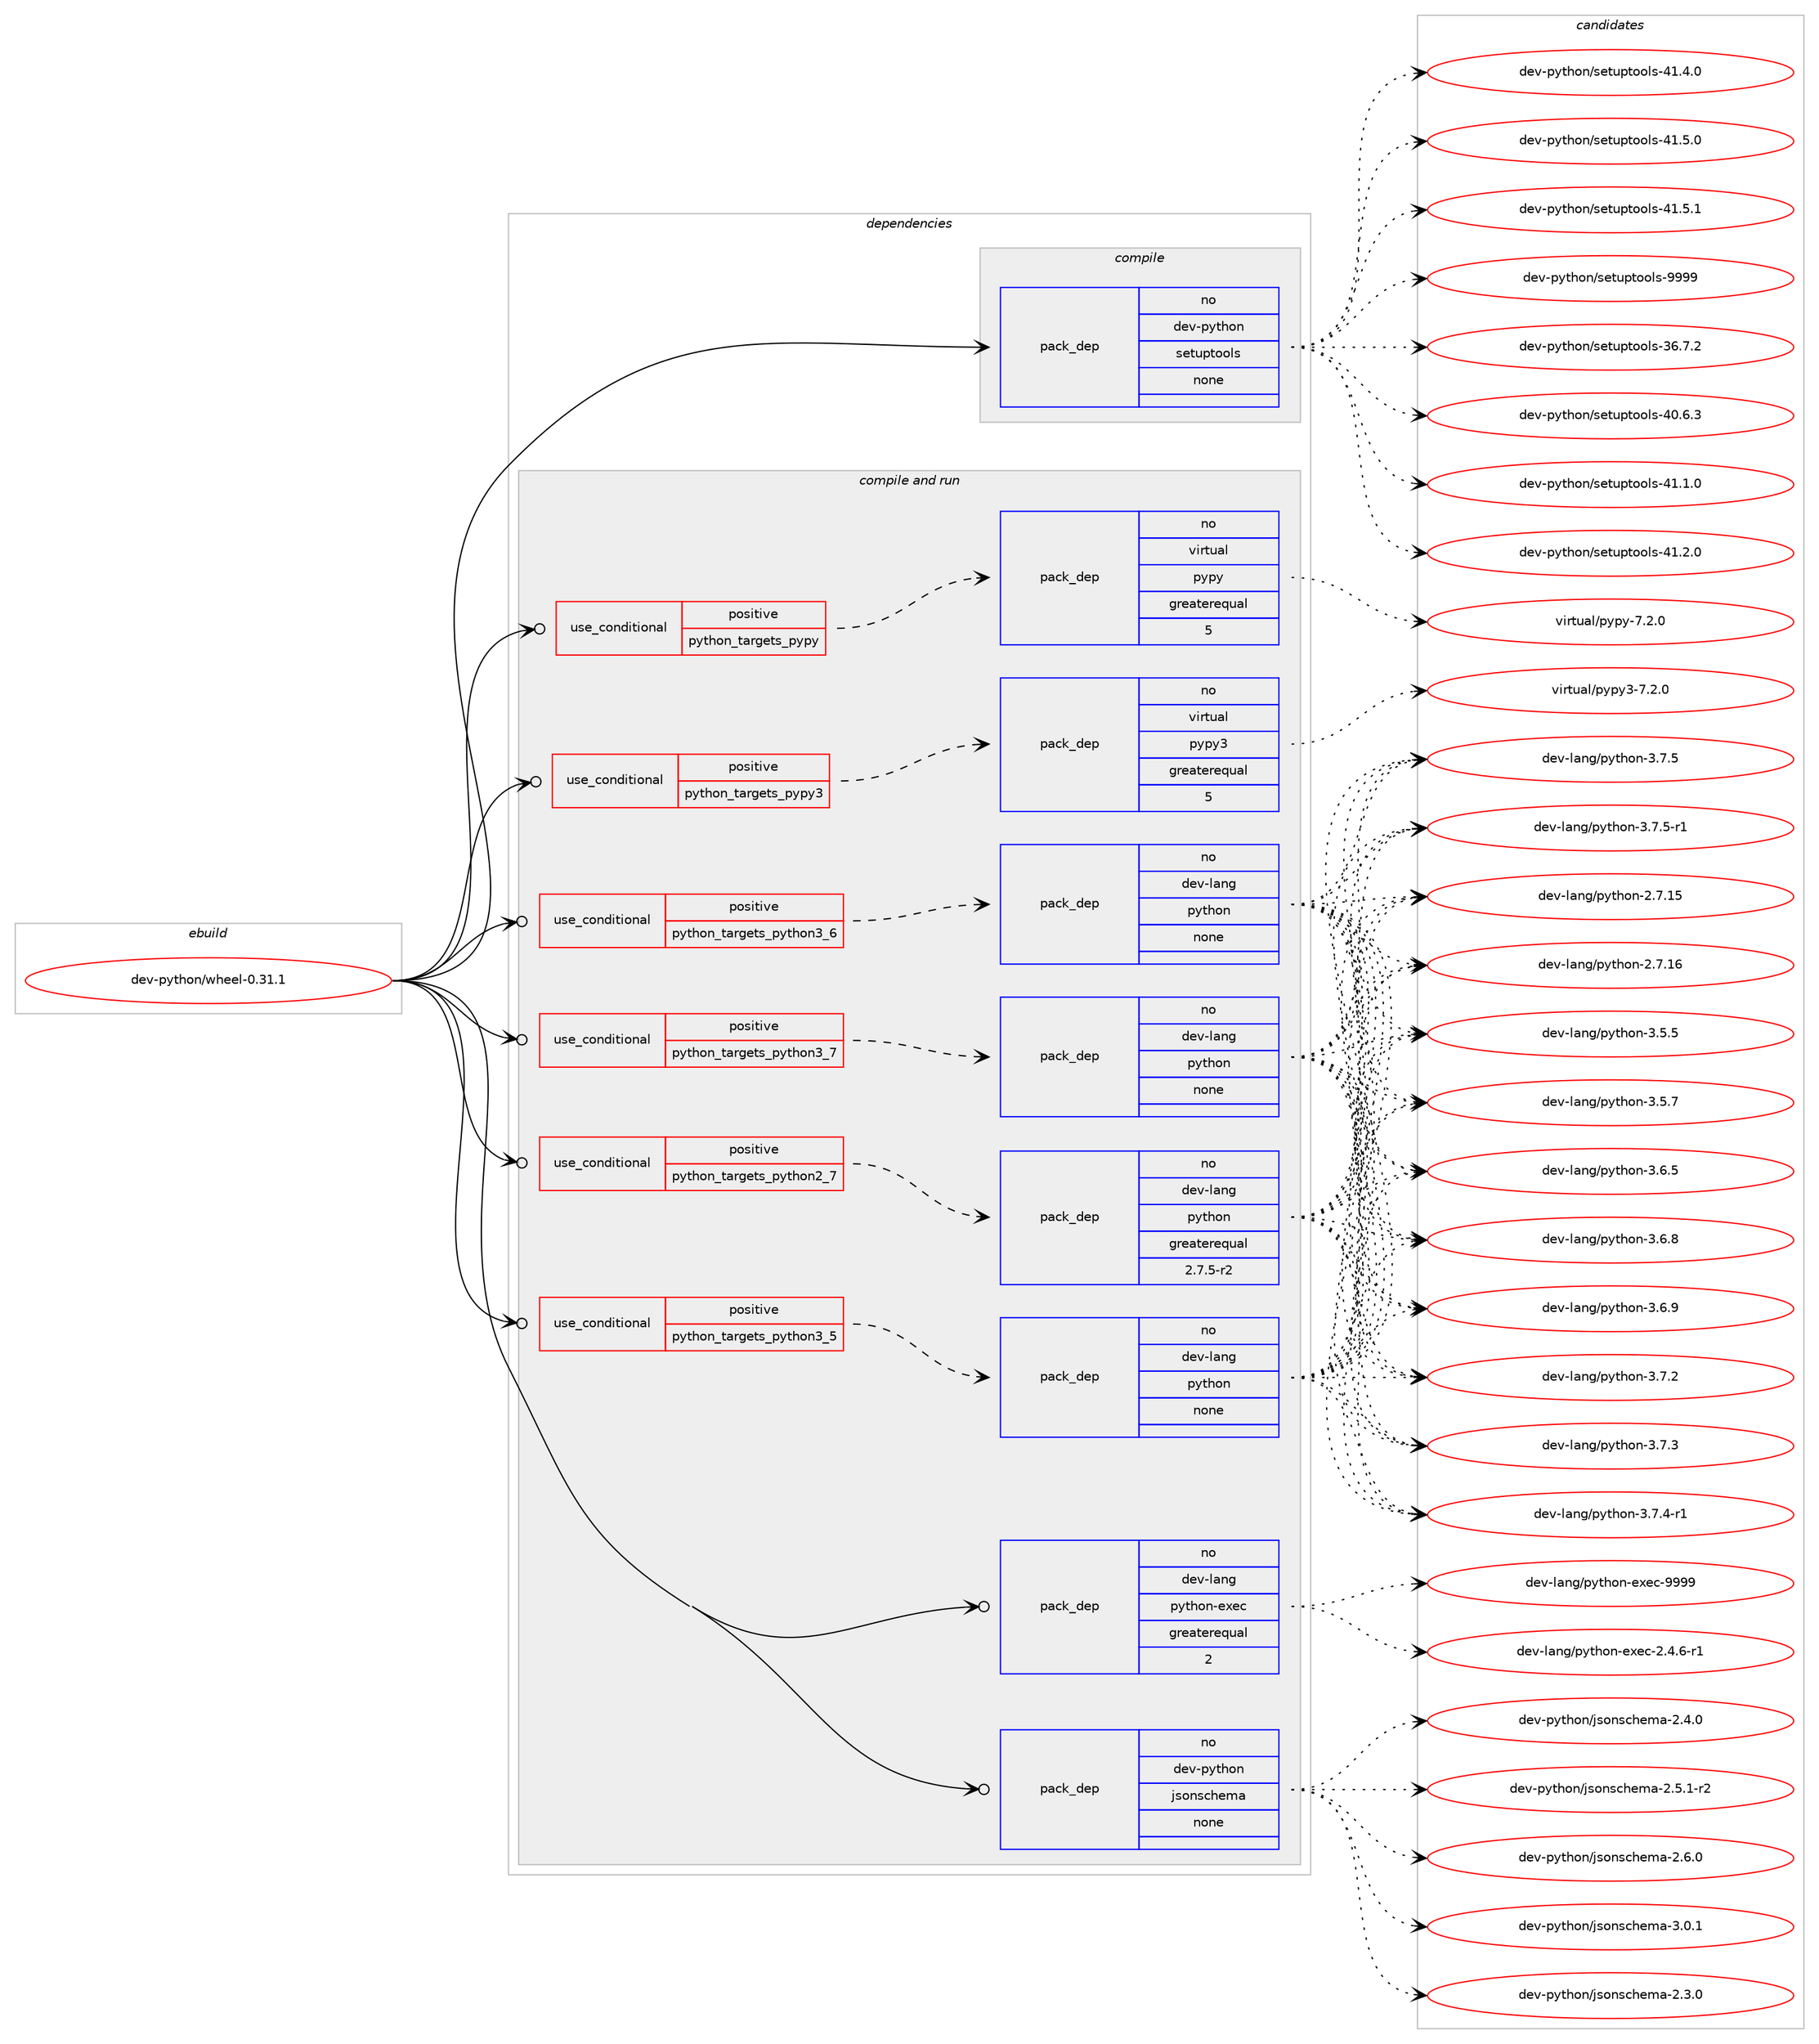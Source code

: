 digraph prolog {

# *************
# Graph options
# *************

newrank=true;
concentrate=true;
compound=true;
graph [rankdir=LR,fontname=Helvetica,fontsize=10,ranksep=1.5];#, ranksep=2.5, nodesep=0.2];
edge  [arrowhead=vee];
node  [fontname=Helvetica,fontsize=10];

# **********
# The ebuild
# **********

subgraph cluster_leftcol {
color=gray;
rank=same;
label=<<i>ebuild</i>>;
id [label="dev-python/wheel-0.31.1", color=red, width=4, href="../dev-python/wheel-0.31.1.svg"];
}

# ****************
# The dependencies
# ****************

subgraph cluster_midcol {
color=gray;
label=<<i>dependencies</i>>;
subgraph cluster_compile {
fillcolor="#eeeeee";
style=filled;
label=<<i>compile</i>>;
subgraph pack480579 {
dependency643908 [label=<<TABLE BORDER="0" CELLBORDER="1" CELLSPACING="0" CELLPADDING="4" WIDTH="220"><TR><TD ROWSPAN="6" CELLPADDING="30">pack_dep</TD></TR><TR><TD WIDTH="110">no</TD></TR><TR><TD>dev-python</TD></TR><TR><TD>setuptools</TD></TR><TR><TD>none</TD></TR><TR><TD></TD></TR></TABLE>>, shape=none, color=blue];
}
id:e -> dependency643908:w [weight=20,style="solid",arrowhead="vee"];
}
subgraph cluster_compileandrun {
fillcolor="#eeeeee";
style=filled;
label=<<i>compile and run</i>>;
subgraph cond151440 {
dependency643909 [label=<<TABLE BORDER="0" CELLBORDER="1" CELLSPACING="0" CELLPADDING="4"><TR><TD ROWSPAN="3" CELLPADDING="10">use_conditional</TD></TR><TR><TD>positive</TD></TR><TR><TD>python_targets_pypy</TD></TR></TABLE>>, shape=none, color=red];
subgraph pack480580 {
dependency643910 [label=<<TABLE BORDER="0" CELLBORDER="1" CELLSPACING="0" CELLPADDING="4" WIDTH="220"><TR><TD ROWSPAN="6" CELLPADDING="30">pack_dep</TD></TR><TR><TD WIDTH="110">no</TD></TR><TR><TD>virtual</TD></TR><TR><TD>pypy</TD></TR><TR><TD>greaterequal</TD></TR><TR><TD>5</TD></TR></TABLE>>, shape=none, color=blue];
}
dependency643909:e -> dependency643910:w [weight=20,style="dashed",arrowhead="vee"];
}
id:e -> dependency643909:w [weight=20,style="solid",arrowhead="odotvee"];
subgraph cond151441 {
dependency643911 [label=<<TABLE BORDER="0" CELLBORDER="1" CELLSPACING="0" CELLPADDING="4"><TR><TD ROWSPAN="3" CELLPADDING="10">use_conditional</TD></TR><TR><TD>positive</TD></TR><TR><TD>python_targets_pypy3</TD></TR></TABLE>>, shape=none, color=red];
subgraph pack480581 {
dependency643912 [label=<<TABLE BORDER="0" CELLBORDER="1" CELLSPACING="0" CELLPADDING="4" WIDTH="220"><TR><TD ROWSPAN="6" CELLPADDING="30">pack_dep</TD></TR><TR><TD WIDTH="110">no</TD></TR><TR><TD>virtual</TD></TR><TR><TD>pypy3</TD></TR><TR><TD>greaterequal</TD></TR><TR><TD>5</TD></TR></TABLE>>, shape=none, color=blue];
}
dependency643911:e -> dependency643912:w [weight=20,style="dashed",arrowhead="vee"];
}
id:e -> dependency643911:w [weight=20,style="solid",arrowhead="odotvee"];
subgraph cond151442 {
dependency643913 [label=<<TABLE BORDER="0" CELLBORDER="1" CELLSPACING="0" CELLPADDING="4"><TR><TD ROWSPAN="3" CELLPADDING="10">use_conditional</TD></TR><TR><TD>positive</TD></TR><TR><TD>python_targets_python2_7</TD></TR></TABLE>>, shape=none, color=red];
subgraph pack480582 {
dependency643914 [label=<<TABLE BORDER="0" CELLBORDER="1" CELLSPACING="0" CELLPADDING="4" WIDTH="220"><TR><TD ROWSPAN="6" CELLPADDING="30">pack_dep</TD></TR><TR><TD WIDTH="110">no</TD></TR><TR><TD>dev-lang</TD></TR><TR><TD>python</TD></TR><TR><TD>greaterequal</TD></TR><TR><TD>2.7.5-r2</TD></TR></TABLE>>, shape=none, color=blue];
}
dependency643913:e -> dependency643914:w [weight=20,style="dashed",arrowhead="vee"];
}
id:e -> dependency643913:w [weight=20,style="solid",arrowhead="odotvee"];
subgraph cond151443 {
dependency643915 [label=<<TABLE BORDER="0" CELLBORDER="1" CELLSPACING="0" CELLPADDING="4"><TR><TD ROWSPAN="3" CELLPADDING="10">use_conditional</TD></TR><TR><TD>positive</TD></TR><TR><TD>python_targets_python3_5</TD></TR></TABLE>>, shape=none, color=red];
subgraph pack480583 {
dependency643916 [label=<<TABLE BORDER="0" CELLBORDER="1" CELLSPACING="0" CELLPADDING="4" WIDTH="220"><TR><TD ROWSPAN="6" CELLPADDING="30">pack_dep</TD></TR><TR><TD WIDTH="110">no</TD></TR><TR><TD>dev-lang</TD></TR><TR><TD>python</TD></TR><TR><TD>none</TD></TR><TR><TD></TD></TR></TABLE>>, shape=none, color=blue];
}
dependency643915:e -> dependency643916:w [weight=20,style="dashed",arrowhead="vee"];
}
id:e -> dependency643915:w [weight=20,style="solid",arrowhead="odotvee"];
subgraph cond151444 {
dependency643917 [label=<<TABLE BORDER="0" CELLBORDER="1" CELLSPACING="0" CELLPADDING="4"><TR><TD ROWSPAN="3" CELLPADDING="10">use_conditional</TD></TR><TR><TD>positive</TD></TR><TR><TD>python_targets_python3_6</TD></TR></TABLE>>, shape=none, color=red];
subgraph pack480584 {
dependency643918 [label=<<TABLE BORDER="0" CELLBORDER="1" CELLSPACING="0" CELLPADDING="4" WIDTH="220"><TR><TD ROWSPAN="6" CELLPADDING="30">pack_dep</TD></TR><TR><TD WIDTH="110">no</TD></TR><TR><TD>dev-lang</TD></TR><TR><TD>python</TD></TR><TR><TD>none</TD></TR><TR><TD></TD></TR></TABLE>>, shape=none, color=blue];
}
dependency643917:e -> dependency643918:w [weight=20,style="dashed",arrowhead="vee"];
}
id:e -> dependency643917:w [weight=20,style="solid",arrowhead="odotvee"];
subgraph cond151445 {
dependency643919 [label=<<TABLE BORDER="0" CELLBORDER="1" CELLSPACING="0" CELLPADDING="4"><TR><TD ROWSPAN="3" CELLPADDING="10">use_conditional</TD></TR><TR><TD>positive</TD></TR><TR><TD>python_targets_python3_7</TD></TR></TABLE>>, shape=none, color=red];
subgraph pack480585 {
dependency643920 [label=<<TABLE BORDER="0" CELLBORDER="1" CELLSPACING="0" CELLPADDING="4" WIDTH="220"><TR><TD ROWSPAN="6" CELLPADDING="30">pack_dep</TD></TR><TR><TD WIDTH="110">no</TD></TR><TR><TD>dev-lang</TD></TR><TR><TD>python</TD></TR><TR><TD>none</TD></TR><TR><TD></TD></TR></TABLE>>, shape=none, color=blue];
}
dependency643919:e -> dependency643920:w [weight=20,style="dashed",arrowhead="vee"];
}
id:e -> dependency643919:w [weight=20,style="solid",arrowhead="odotvee"];
subgraph pack480586 {
dependency643921 [label=<<TABLE BORDER="0" CELLBORDER="1" CELLSPACING="0" CELLPADDING="4" WIDTH="220"><TR><TD ROWSPAN="6" CELLPADDING="30">pack_dep</TD></TR><TR><TD WIDTH="110">no</TD></TR><TR><TD>dev-lang</TD></TR><TR><TD>python-exec</TD></TR><TR><TD>greaterequal</TD></TR><TR><TD>2</TD></TR></TABLE>>, shape=none, color=blue];
}
id:e -> dependency643921:w [weight=20,style="solid",arrowhead="odotvee"];
subgraph pack480587 {
dependency643922 [label=<<TABLE BORDER="0" CELLBORDER="1" CELLSPACING="0" CELLPADDING="4" WIDTH="220"><TR><TD ROWSPAN="6" CELLPADDING="30">pack_dep</TD></TR><TR><TD WIDTH="110">no</TD></TR><TR><TD>dev-python</TD></TR><TR><TD>jsonschema</TD></TR><TR><TD>none</TD></TR><TR><TD></TD></TR></TABLE>>, shape=none, color=blue];
}
id:e -> dependency643922:w [weight=20,style="solid",arrowhead="odotvee"];
}
subgraph cluster_run {
fillcolor="#eeeeee";
style=filled;
label=<<i>run</i>>;
}
}

# **************
# The candidates
# **************

subgraph cluster_choices {
rank=same;
color=gray;
label=<<i>candidates</i>>;

subgraph choice480579 {
color=black;
nodesep=1;
choice100101118451121211161041111104711510111611711211611111110811545515446554650 [label="dev-python/setuptools-36.7.2", color=red, width=4,href="../dev-python/setuptools-36.7.2.svg"];
choice100101118451121211161041111104711510111611711211611111110811545524846544651 [label="dev-python/setuptools-40.6.3", color=red, width=4,href="../dev-python/setuptools-40.6.3.svg"];
choice100101118451121211161041111104711510111611711211611111110811545524946494648 [label="dev-python/setuptools-41.1.0", color=red, width=4,href="../dev-python/setuptools-41.1.0.svg"];
choice100101118451121211161041111104711510111611711211611111110811545524946504648 [label="dev-python/setuptools-41.2.0", color=red, width=4,href="../dev-python/setuptools-41.2.0.svg"];
choice100101118451121211161041111104711510111611711211611111110811545524946524648 [label="dev-python/setuptools-41.4.0", color=red, width=4,href="../dev-python/setuptools-41.4.0.svg"];
choice100101118451121211161041111104711510111611711211611111110811545524946534648 [label="dev-python/setuptools-41.5.0", color=red, width=4,href="../dev-python/setuptools-41.5.0.svg"];
choice100101118451121211161041111104711510111611711211611111110811545524946534649 [label="dev-python/setuptools-41.5.1", color=red, width=4,href="../dev-python/setuptools-41.5.1.svg"];
choice10010111845112121116104111110471151011161171121161111111081154557575757 [label="dev-python/setuptools-9999", color=red, width=4,href="../dev-python/setuptools-9999.svg"];
dependency643908:e -> choice100101118451121211161041111104711510111611711211611111110811545515446554650:w [style=dotted,weight="100"];
dependency643908:e -> choice100101118451121211161041111104711510111611711211611111110811545524846544651:w [style=dotted,weight="100"];
dependency643908:e -> choice100101118451121211161041111104711510111611711211611111110811545524946494648:w [style=dotted,weight="100"];
dependency643908:e -> choice100101118451121211161041111104711510111611711211611111110811545524946504648:w [style=dotted,weight="100"];
dependency643908:e -> choice100101118451121211161041111104711510111611711211611111110811545524946524648:w [style=dotted,weight="100"];
dependency643908:e -> choice100101118451121211161041111104711510111611711211611111110811545524946534648:w [style=dotted,weight="100"];
dependency643908:e -> choice100101118451121211161041111104711510111611711211611111110811545524946534649:w [style=dotted,weight="100"];
dependency643908:e -> choice10010111845112121116104111110471151011161171121161111111081154557575757:w [style=dotted,weight="100"];
}
subgraph choice480580 {
color=black;
nodesep=1;
choice1181051141161179710847112121112121455546504648 [label="virtual/pypy-7.2.0", color=red, width=4,href="../virtual/pypy-7.2.0.svg"];
dependency643910:e -> choice1181051141161179710847112121112121455546504648:w [style=dotted,weight="100"];
}
subgraph choice480581 {
color=black;
nodesep=1;
choice118105114116117971084711212111212151455546504648 [label="virtual/pypy3-7.2.0", color=red, width=4,href="../virtual/pypy3-7.2.0.svg"];
dependency643912:e -> choice118105114116117971084711212111212151455546504648:w [style=dotted,weight="100"];
}
subgraph choice480582 {
color=black;
nodesep=1;
choice10010111845108971101034711212111610411111045504655464953 [label="dev-lang/python-2.7.15", color=red, width=4,href="../dev-lang/python-2.7.15.svg"];
choice10010111845108971101034711212111610411111045504655464954 [label="dev-lang/python-2.7.16", color=red, width=4,href="../dev-lang/python-2.7.16.svg"];
choice100101118451089711010347112121116104111110455146534653 [label="dev-lang/python-3.5.5", color=red, width=4,href="../dev-lang/python-3.5.5.svg"];
choice100101118451089711010347112121116104111110455146534655 [label="dev-lang/python-3.5.7", color=red, width=4,href="../dev-lang/python-3.5.7.svg"];
choice100101118451089711010347112121116104111110455146544653 [label="dev-lang/python-3.6.5", color=red, width=4,href="../dev-lang/python-3.6.5.svg"];
choice100101118451089711010347112121116104111110455146544656 [label="dev-lang/python-3.6.8", color=red, width=4,href="../dev-lang/python-3.6.8.svg"];
choice100101118451089711010347112121116104111110455146544657 [label="dev-lang/python-3.6.9", color=red, width=4,href="../dev-lang/python-3.6.9.svg"];
choice100101118451089711010347112121116104111110455146554650 [label="dev-lang/python-3.7.2", color=red, width=4,href="../dev-lang/python-3.7.2.svg"];
choice100101118451089711010347112121116104111110455146554651 [label="dev-lang/python-3.7.3", color=red, width=4,href="../dev-lang/python-3.7.3.svg"];
choice1001011184510897110103471121211161041111104551465546524511449 [label="dev-lang/python-3.7.4-r1", color=red, width=4,href="../dev-lang/python-3.7.4-r1.svg"];
choice100101118451089711010347112121116104111110455146554653 [label="dev-lang/python-3.7.5", color=red, width=4,href="../dev-lang/python-3.7.5.svg"];
choice1001011184510897110103471121211161041111104551465546534511449 [label="dev-lang/python-3.7.5-r1", color=red, width=4,href="../dev-lang/python-3.7.5-r1.svg"];
dependency643914:e -> choice10010111845108971101034711212111610411111045504655464953:w [style=dotted,weight="100"];
dependency643914:e -> choice10010111845108971101034711212111610411111045504655464954:w [style=dotted,weight="100"];
dependency643914:e -> choice100101118451089711010347112121116104111110455146534653:w [style=dotted,weight="100"];
dependency643914:e -> choice100101118451089711010347112121116104111110455146534655:w [style=dotted,weight="100"];
dependency643914:e -> choice100101118451089711010347112121116104111110455146544653:w [style=dotted,weight="100"];
dependency643914:e -> choice100101118451089711010347112121116104111110455146544656:w [style=dotted,weight="100"];
dependency643914:e -> choice100101118451089711010347112121116104111110455146544657:w [style=dotted,weight="100"];
dependency643914:e -> choice100101118451089711010347112121116104111110455146554650:w [style=dotted,weight="100"];
dependency643914:e -> choice100101118451089711010347112121116104111110455146554651:w [style=dotted,weight="100"];
dependency643914:e -> choice1001011184510897110103471121211161041111104551465546524511449:w [style=dotted,weight="100"];
dependency643914:e -> choice100101118451089711010347112121116104111110455146554653:w [style=dotted,weight="100"];
dependency643914:e -> choice1001011184510897110103471121211161041111104551465546534511449:w [style=dotted,weight="100"];
}
subgraph choice480583 {
color=black;
nodesep=1;
choice10010111845108971101034711212111610411111045504655464953 [label="dev-lang/python-2.7.15", color=red, width=4,href="../dev-lang/python-2.7.15.svg"];
choice10010111845108971101034711212111610411111045504655464954 [label="dev-lang/python-2.7.16", color=red, width=4,href="../dev-lang/python-2.7.16.svg"];
choice100101118451089711010347112121116104111110455146534653 [label="dev-lang/python-3.5.5", color=red, width=4,href="../dev-lang/python-3.5.5.svg"];
choice100101118451089711010347112121116104111110455146534655 [label="dev-lang/python-3.5.7", color=red, width=4,href="../dev-lang/python-3.5.7.svg"];
choice100101118451089711010347112121116104111110455146544653 [label="dev-lang/python-3.6.5", color=red, width=4,href="../dev-lang/python-3.6.5.svg"];
choice100101118451089711010347112121116104111110455146544656 [label="dev-lang/python-3.6.8", color=red, width=4,href="../dev-lang/python-3.6.8.svg"];
choice100101118451089711010347112121116104111110455146544657 [label="dev-lang/python-3.6.9", color=red, width=4,href="../dev-lang/python-3.6.9.svg"];
choice100101118451089711010347112121116104111110455146554650 [label="dev-lang/python-3.7.2", color=red, width=4,href="../dev-lang/python-3.7.2.svg"];
choice100101118451089711010347112121116104111110455146554651 [label="dev-lang/python-3.7.3", color=red, width=4,href="../dev-lang/python-3.7.3.svg"];
choice1001011184510897110103471121211161041111104551465546524511449 [label="dev-lang/python-3.7.4-r1", color=red, width=4,href="../dev-lang/python-3.7.4-r1.svg"];
choice100101118451089711010347112121116104111110455146554653 [label="dev-lang/python-3.7.5", color=red, width=4,href="../dev-lang/python-3.7.5.svg"];
choice1001011184510897110103471121211161041111104551465546534511449 [label="dev-lang/python-3.7.5-r1", color=red, width=4,href="../dev-lang/python-3.7.5-r1.svg"];
dependency643916:e -> choice10010111845108971101034711212111610411111045504655464953:w [style=dotted,weight="100"];
dependency643916:e -> choice10010111845108971101034711212111610411111045504655464954:w [style=dotted,weight="100"];
dependency643916:e -> choice100101118451089711010347112121116104111110455146534653:w [style=dotted,weight="100"];
dependency643916:e -> choice100101118451089711010347112121116104111110455146534655:w [style=dotted,weight="100"];
dependency643916:e -> choice100101118451089711010347112121116104111110455146544653:w [style=dotted,weight="100"];
dependency643916:e -> choice100101118451089711010347112121116104111110455146544656:w [style=dotted,weight="100"];
dependency643916:e -> choice100101118451089711010347112121116104111110455146544657:w [style=dotted,weight="100"];
dependency643916:e -> choice100101118451089711010347112121116104111110455146554650:w [style=dotted,weight="100"];
dependency643916:e -> choice100101118451089711010347112121116104111110455146554651:w [style=dotted,weight="100"];
dependency643916:e -> choice1001011184510897110103471121211161041111104551465546524511449:w [style=dotted,weight="100"];
dependency643916:e -> choice100101118451089711010347112121116104111110455146554653:w [style=dotted,weight="100"];
dependency643916:e -> choice1001011184510897110103471121211161041111104551465546534511449:w [style=dotted,weight="100"];
}
subgraph choice480584 {
color=black;
nodesep=1;
choice10010111845108971101034711212111610411111045504655464953 [label="dev-lang/python-2.7.15", color=red, width=4,href="../dev-lang/python-2.7.15.svg"];
choice10010111845108971101034711212111610411111045504655464954 [label="dev-lang/python-2.7.16", color=red, width=4,href="../dev-lang/python-2.7.16.svg"];
choice100101118451089711010347112121116104111110455146534653 [label="dev-lang/python-3.5.5", color=red, width=4,href="../dev-lang/python-3.5.5.svg"];
choice100101118451089711010347112121116104111110455146534655 [label="dev-lang/python-3.5.7", color=red, width=4,href="../dev-lang/python-3.5.7.svg"];
choice100101118451089711010347112121116104111110455146544653 [label="dev-lang/python-3.6.5", color=red, width=4,href="../dev-lang/python-3.6.5.svg"];
choice100101118451089711010347112121116104111110455146544656 [label="dev-lang/python-3.6.8", color=red, width=4,href="../dev-lang/python-3.6.8.svg"];
choice100101118451089711010347112121116104111110455146544657 [label="dev-lang/python-3.6.9", color=red, width=4,href="../dev-lang/python-3.6.9.svg"];
choice100101118451089711010347112121116104111110455146554650 [label="dev-lang/python-3.7.2", color=red, width=4,href="../dev-lang/python-3.7.2.svg"];
choice100101118451089711010347112121116104111110455146554651 [label="dev-lang/python-3.7.3", color=red, width=4,href="../dev-lang/python-3.7.3.svg"];
choice1001011184510897110103471121211161041111104551465546524511449 [label="dev-lang/python-3.7.4-r1", color=red, width=4,href="../dev-lang/python-3.7.4-r1.svg"];
choice100101118451089711010347112121116104111110455146554653 [label="dev-lang/python-3.7.5", color=red, width=4,href="../dev-lang/python-3.7.5.svg"];
choice1001011184510897110103471121211161041111104551465546534511449 [label="dev-lang/python-3.7.5-r1", color=red, width=4,href="../dev-lang/python-3.7.5-r1.svg"];
dependency643918:e -> choice10010111845108971101034711212111610411111045504655464953:w [style=dotted,weight="100"];
dependency643918:e -> choice10010111845108971101034711212111610411111045504655464954:w [style=dotted,weight="100"];
dependency643918:e -> choice100101118451089711010347112121116104111110455146534653:w [style=dotted,weight="100"];
dependency643918:e -> choice100101118451089711010347112121116104111110455146534655:w [style=dotted,weight="100"];
dependency643918:e -> choice100101118451089711010347112121116104111110455146544653:w [style=dotted,weight="100"];
dependency643918:e -> choice100101118451089711010347112121116104111110455146544656:w [style=dotted,weight="100"];
dependency643918:e -> choice100101118451089711010347112121116104111110455146544657:w [style=dotted,weight="100"];
dependency643918:e -> choice100101118451089711010347112121116104111110455146554650:w [style=dotted,weight="100"];
dependency643918:e -> choice100101118451089711010347112121116104111110455146554651:w [style=dotted,weight="100"];
dependency643918:e -> choice1001011184510897110103471121211161041111104551465546524511449:w [style=dotted,weight="100"];
dependency643918:e -> choice100101118451089711010347112121116104111110455146554653:w [style=dotted,weight="100"];
dependency643918:e -> choice1001011184510897110103471121211161041111104551465546534511449:w [style=dotted,weight="100"];
}
subgraph choice480585 {
color=black;
nodesep=1;
choice10010111845108971101034711212111610411111045504655464953 [label="dev-lang/python-2.7.15", color=red, width=4,href="../dev-lang/python-2.7.15.svg"];
choice10010111845108971101034711212111610411111045504655464954 [label="dev-lang/python-2.7.16", color=red, width=4,href="../dev-lang/python-2.7.16.svg"];
choice100101118451089711010347112121116104111110455146534653 [label="dev-lang/python-3.5.5", color=red, width=4,href="../dev-lang/python-3.5.5.svg"];
choice100101118451089711010347112121116104111110455146534655 [label="dev-lang/python-3.5.7", color=red, width=4,href="../dev-lang/python-3.5.7.svg"];
choice100101118451089711010347112121116104111110455146544653 [label="dev-lang/python-3.6.5", color=red, width=4,href="../dev-lang/python-3.6.5.svg"];
choice100101118451089711010347112121116104111110455146544656 [label="dev-lang/python-3.6.8", color=red, width=4,href="../dev-lang/python-3.6.8.svg"];
choice100101118451089711010347112121116104111110455146544657 [label="dev-lang/python-3.6.9", color=red, width=4,href="../dev-lang/python-3.6.9.svg"];
choice100101118451089711010347112121116104111110455146554650 [label="dev-lang/python-3.7.2", color=red, width=4,href="../dev-lang/python-3.7.2.svg"];
choice100101118451089711010347112121116104111110455146554651 [label="dev-lang/python-3.7.3", color=red, width=4,href="../dev-lang/python-3.7.3.svg"];
choice1001011184510897110103471121211161041111104551465546524511449 [label="dev-lang/python-3.7.4-r1", color=red, width=4,href="../dev-lang/python-3.7.4-r1.svg"];
choice100101118451089711010347112121116104111110455146554653 [label="dev-lang/python-3.7.5", color=red, width=4,href="../dev-lang/python-3.7.5.svg"];
choice1001011184510897110103471121211161041111104551465546534511449 [label="dev-lang/python-3.7.5-r1", color=red, width=4,href="../dev-lang/python-3.7.5-r1.svg"];
dependency643920:e -> choice10010111845108971101034711212111610411111045504655464953:w [style=dotted,weight="100"];
dependency643920:e -> choice10010111845108971101034711212111610411111045504655464954:w [style=dotted,weight="100"];
dependency643920:e -> choice100101118451089711010347112121116104111110455146534653:w [style=dotted,weight="100"];
dependency643920:e -> choice100101118451089711010347112121116104111110455146534655:w [style=dotted,weight="100"];
dependency643920:e -> choice100101118451089711010347112121116104111110455146544653:w [style=dotted,weight="100"];
dependency643920:e -> choice100101118451089711010347112121116104111110455146544656:w [style=dotted,weight="100"];
dependency643920:e -> choice100101118451089711010347112121116104111110455146544657:w [style=dotted,weight="100"];
dependency643920:e -> choice100101118451089711010347112121116104111110455146554650:w [style=dotted,weight="100"];
dependency643920:e -> choice100101118451089711010347112121116104111110455146554651:w [style=dotted,weight="100"];
dependency643920:e -> choice1001011184510897110103471121211161041111104551465546524511449:w [style=dotted,weight="100"];
dependency643920:e -> choice100101118451089711010347112121116104111110455146554653:w [style=dotted,weight="100"];
dependency643920:e -> choice1001011184510897110103471121211161041111104551465546534511449:w [style=dotted,weight="100"];
}
subgraph choice480586 {
color=black;
nodesep=1;
choice10010111845108971101034711212111610411111045101120101994550465246544511449 [label="dev-lang/python-exec-2.4.6-r1", color=red, width=4,href="../dev-lang/python-exec-2.4.6-r1.svg"];
choice10010111845108971101034711212111610411111045101120101994557575757 [label="dev-lang/python-exec-9999", color=red, width=4,href="../dev-lang/python-exec-9999.svg"];
dependency643921:e -> choice10010111845108971101034711212111610411111045101120101994550465246544511449:w [style=dotted,weight="100"];
dependency643921:e -> choice10010111845108971101034711212111610411111045101120101994557575757:w [style=dotted,weight="100"];
}
subgraph choice480587 {
color=black;
nodesep=1;
choice10010111845112121116104111110471061151111101159910410110997455046514648 [label="dev-python/jsonschema-2.3.0", color=red, width=4,href="../dev-python/jsonschema-2.3.0.svg"];
choice10010111845112121116104111110471061151111101159910410110997455046524648 [label="dev-python/jsonschema-2.4.0", color=red, width=4,href="../dev-python/jsonschema-2.4.0.svg"];
choice100101118451121211161041111104710611511111011599104101109974550465346494511450 [label="dev-python/jsonschema-2.5.1-r2", color=red, width=4,href="../dev-python/jsonschema-2.5.1-r2.svg"];
choice10010111845112121116104111110471061151111101159910410110997455046544648 [label="dev-python/jsonschema-2.6.0", color=red, width=4,href="../dev-python/jsonschema-2.6.0.svg"];
choice10010111845112121116104111110471061151111101159910410110997455146484649 [label="dev-python/jsonschema-3.0.1", color=red, width=4,href="../dev-python/jsonschema-3.0.1.svg"];
dependency643922:e -> choice10010111845112121116104111110471061151111101159910410110997455046514648:w [style=dotted,weight="100"];
dependency643922:e -> choice10010111845112121116104111110471061151111101159910410110997455046524648:w [style=dotted,weight="100"];
dependency643922:e -> choice100101118451121211161041111104710611511111011599104101109974550465346494511450:w [style=dotted,weight="100"];
dependency643922:e -> choice10010111845112121116104111110471061151111101159910410110997455046544648:w [style=dotted,weight="100"];
dependency643922:e -> choice10010111845112121116104111110471061151111101159910410110997455146484649:w [style=dotted,weight="100"];
}
}

}
